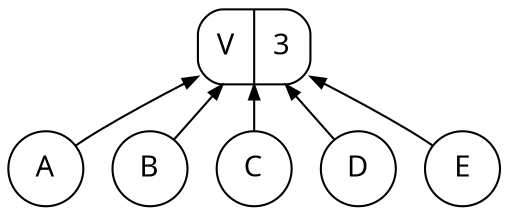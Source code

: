 digraph vstruct {
edge [dir=back, arrowsize=.7];
node [shape=circle, fontname="Tt-Kp"];
ranksep=0.3;
nodesep=0.2;
"[]" [label="V | 3", shape=Mrecord, fontname="Kp"];
"[1]" [label="A"];
"[]" -> "[1]";
"[2]" [label="B"];
"[]" -> "[2]";
"[3]" [label="C"];
"[]" -> "[3]";
"[4]" [label="D"];
"[]" -> "[4]";
"[5]" [label="E"];
"[]" -> "[5]";
}
